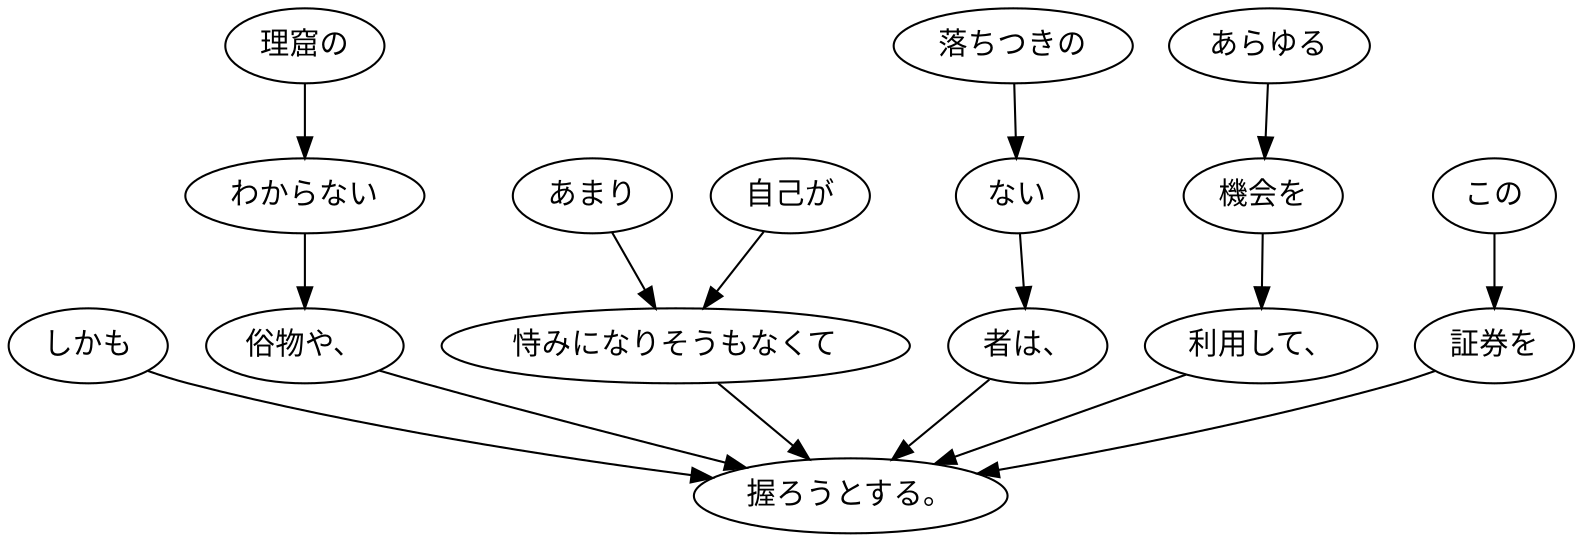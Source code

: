 digraph graph4777 {
	node0 [label="しかも"];
	node1 [label="理窟の"];
	node2 [label="わからない"];
	node3 [label="俗物や、"];
	node4 [label="あまり"];
	node5 [label="自己が"];
	node6 [label="恃みになりそうもなくて"];
	node7 [label="落ちつきの"];
	node8 [label="ない"];
	node9 [label="者は、"];
	node10 [label="あらゆる"];
	node11 [label="機会を"];
	node12 [label="利用して、"];
	node13 [label="この"];
	node14 [label="証券を"];
	node15 [label="握ろうとする。"];
	node0 -> node15;
	node1 -> node2;
	node2 -> node3;
	node3 -> node15;
	node4 -> node6;
	node5 -> node6;
	node6 -> node15;
	node7 -> node8;
	node8 -> node9;
	node9 -> node15;
	node10 -> node11;
	node11 -> node12;
	node12 -> node15;
	node13 -> node14;
	node14 -> node15;
}
